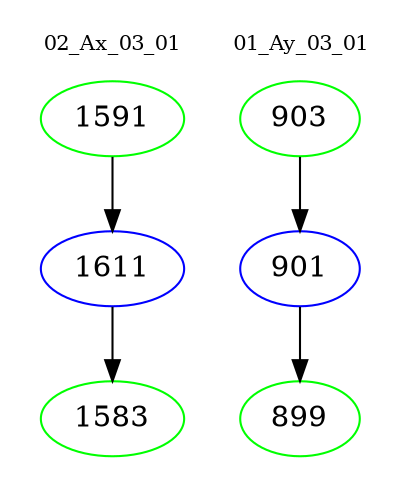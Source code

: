 digraph{
subgraph cluster_0 {
color = white
label = "02_Ax_03_01";
fontsize=10;
T0_1591 [label="1591", color="green"]
T0_1591 -> T0_1611 [color="black"]
T0_1611 [label="1611", color="blue"]
T0_1611 -> T0_1583 [color="black"]
T0_1583 [label="1583", color="green"]
}
subgraph cluster_1 {
color = white
label = "01_Ay_03_01";
fontsize=10;
T1_903 [label="903", color="green"]
T1_903 -> T1_901 [color="black"]
T1_901 [label="901", color="blue"]
T1_901 -> T1_899 [color="black"]
T1_899 [label="899", color="green"]
}
}
